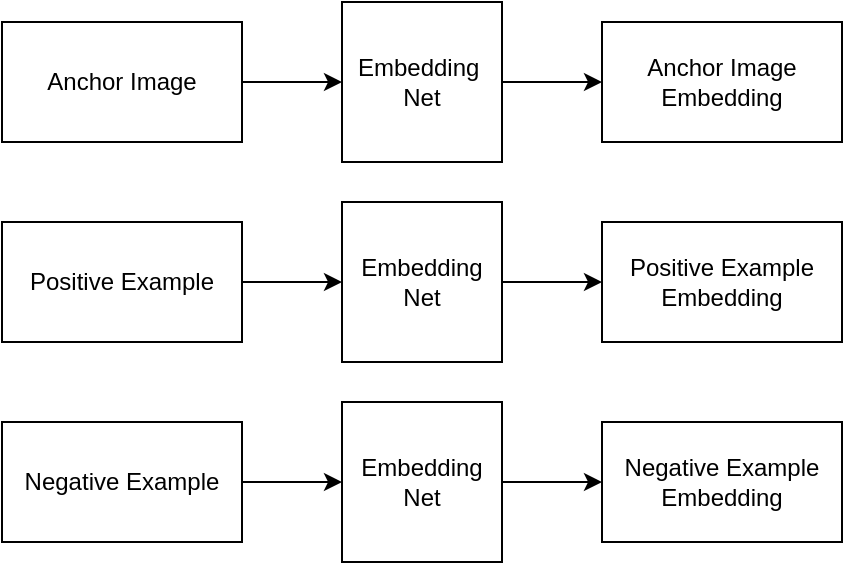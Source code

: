 <mxfile version="14.6.1" type="github">
  <diagram id="Y0Dx2PzdivIuOB9_wD0B" name="Page-1">
    <mxGraphModel dx="1510" dy="836" grid="1" gridSize="10" guides="1" tooltips="1" connect="1" arrows="1" fold="1" page="1" pageScale="1" pageWidth="827" pageHeight="1169" math="0" shadow="0">
      <root>
        <mxCell id="0" />
        <mxCell id="1" parent="0" />
        <mxCell id="z4YzQOmCnrEu_GhimyG2-10" style="edgeStyle=orthogonalEdgeStyle;rounded=0;orthogonalLoop=1;jettySize=auto;html=1;exitX=1;exitY=0.5;exitDx=0;exitDy=0;entryX=0;entryY=0.5;entryDx=0;entryDy=0;" edge="1" parent="1" source="z4YzQOmCnrEu_GhimyG2-1" target="z4YzQOmCnrEu_GhimyG2-13">
          <mxGeometry relative="1" as="geometry">
            <mxPoint x="440" y="200" as="targetPoint" />
          </mxGeometry>
        </mxCell>
        <mxCell id="z4YzQOmCnrEu_GhimyG2-1" value="Embedding&amp;nbsp;&lt;br&gt;Net" style="whiteSpace=wrap;html=1;aspect=fixed;" vertex="1" parent="1">
          <mxGeometry x="280" y="160" width="80" height="80" as="geometry" />
        </mxCell>
        <mxCell id="z4YzQOmCnrEu_GhimyG2-11" style="edgeStyle=orthogonalEdgeStyle;rounded=0;orthogonalLoop=1;jettySize=auto;html=1;exitX=1;exitY=0.5;exitDx=0;exitDy=0;entryX=0;entryY=0.5;entryDx=0;entryDy=0;" edge="1" parent="1" source="z4YzQOmCnrEu_GhimyG2-2" target="z4YzQOmCnrEu_GhimyG2-14">
          <mxGeometry relative="1" as="geometry">
            <mxPoint x="440" y="300" as="targetPoint" />
          </mxGeometry>
        </mxCell>
        <mxCell id="z4YzQOmCnrEu_GhimyG2-2" value="Embedding&lt;br&gt;Net" style="whiteSpace=wrap;html=1;aspect=fixed;" vertex="1" parent="1">
          <mxGeometry x="280" y="260" width="80" height="80" as="geometry" />
        </mxCell>
        <mxCell id="z4YzQOmCnrEu_GhimyG2-12" style="edgeStyle=orthogonalEdgeStyle;rounded=0;orthogonalLoop=1;jettySize=auto;html=1;exitX=1;exitY=0.5;exitDx=0;exitDy=0;entryX=0;entryY=0.5;entryDx=0;entryDy=0;" edge="1" parent="1" source="z4YzQOmCnrEu_GhimyG2-3" target="z4YzQOmCnrEu_GhimyG2-15">
          <mxGeometry relative="1" as="geometry">
            <mxPoint x="440" y="400" as="targetPoint" />
          </mxGeometry>
        </mxCell>
        <mxCell id="z4YzQOmCnrEu_GhimyG2-3" value="Embedding&lt;br&gt;Net" style="whiteSpace=wrap;html=1;aspect=fixed;" vertex="1" parent="1">
          <mxGeometry x="280" y="360" width="80" height="80" as="geometry" />
        </mxCell>
        <mxCell id="z4YzQOmCnrEu_GhimyG2-7" style="edgeStyle=orthogonalEdgeStyle;rounded=0;orthogonalLoop=1;jettySize=auto;html=1;exitX=1;exitY=0.5;exitDx=0;exitDy=0;entryX=0;entryY=0.5;entryDx=0;entryDy=0;" edge="1" parent="1" source="z4YzQOmCnrEu_GhimyG2-4" target="z4YzQOmCnrEu_GhimyG2-1">
          <mxGeometry relative="1" as="geometry" />
        </mxCell>
        <mxCell id="z4YzQOmCnrEu_GhimyG2-4" value="Anchor Image" style="rounded=0;whiteSpace=wrap;html=1;" vertex="1" parent="1">
          <mxGeometry x="110" y="170" width="120" height="60" as="geometry" />
        </mxCell>
        <mxCell id="z4YzQOmCnrEu_GhimyG2-8" style="edgeStyle=orthogonalEdgeStyle;rounded=0;orthogonalLoop=1;jettySize=auto;html=1;exitX=1;exitY=0.5;exitDx=0;exitDy=0;" edge="1" parent="1" source="z4YzQOmCnrEu_GhimyG2-5" target="z4YzQOmCnrEu_GhimyG2-2">
          <mxGeometry relative="1" as="geometry" />
        </mxCell>
        <mxCell id="z4YzQOmCnrEu_GhimyG2-5" value="Positive Example" style="rounded=0;whiteSpace=wrap;html=1;" vertex="1" parent="1">
          <mxGeometry x="110" y="270" width="120" height="60" as="geometry" />
        </mxCell>
        <mxCell id="z4YzQOmCnrEu_GhimyG2-9" style="edgeStyle=orthogonalEdgeStyle;rounded=0;orthogonalLoop=1;jettySize=auto;html=1;entryX=0;entryY=0.5;entryDx=0;entryDy=0;" edge="1" parent="1" source="z4YzQOmCnrEu_GhimyG2-6" target="z4YzQOmCnrEu_GhimyG2-3">
          <mxGeometry relative="1" as="geometry" />
        </mxCell>
        <mxCell id="z4YzQOmCnrEu_GhimyG2-6" value="Negative Example" style="rounded=0;whiteSpace=wrap;html=1;" vertex="1" parent="1">
          <mxGeometry x="110" y="370" width="120" height="60" as="geometry" />
        </mxCell>
        <mxCell id="z4YzQOmCnrEu_GhimyG2-13" value="Anchor Image Embedding" style="rounded=0;whiteSpace=wrap;html=1;" vertex="1" parent="1">
          <mxGeometry x="410" y="170" width="120" height="60" as="geometry" />
        </mxCell>
        <mxCell id="z4YzQOmCnrEu_GhimyG2-14" value="Positive Example&lt;br&gt;Embedding" style="rounded=0;whiteSpace=wrap;html=1;" vertex="1" parent="1">
          <mxGeometry x="410" y="270" width="120" height="60" as="geometry" />
        </mxCell>
        <mxCell id="z4YzQOmCnrEu_GhimyG2-15" value="Negative Example Embedding" style="rounded=0;whiteSpace=wrap;html=1;" vertex="1" parent="1">
          <mxGeometry x="410" y="370" width="120" height="60" as="geometry" />
        </mxCell>
      </root>
    </mxGraphModel>
  </diagram>
</mxfile>
